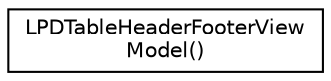 digraph "Graphical Class Hierarchy"
{
  edge [fontname="Helvetica",fontsize="10",labelfontname="Helvetica",labelfontsize="10"];
  node [fontname="Helvetica",fontsize="10",shape=record];
  rankdir="LR";
  Node0 [label="LPDTableHeaderFooterView\lModel()",height=0.2,width=0.4,color="black", fillcolor="white", style="filled",URL="$category_l_p_d_table_header_footer_view_model_07_08.html"];
}
